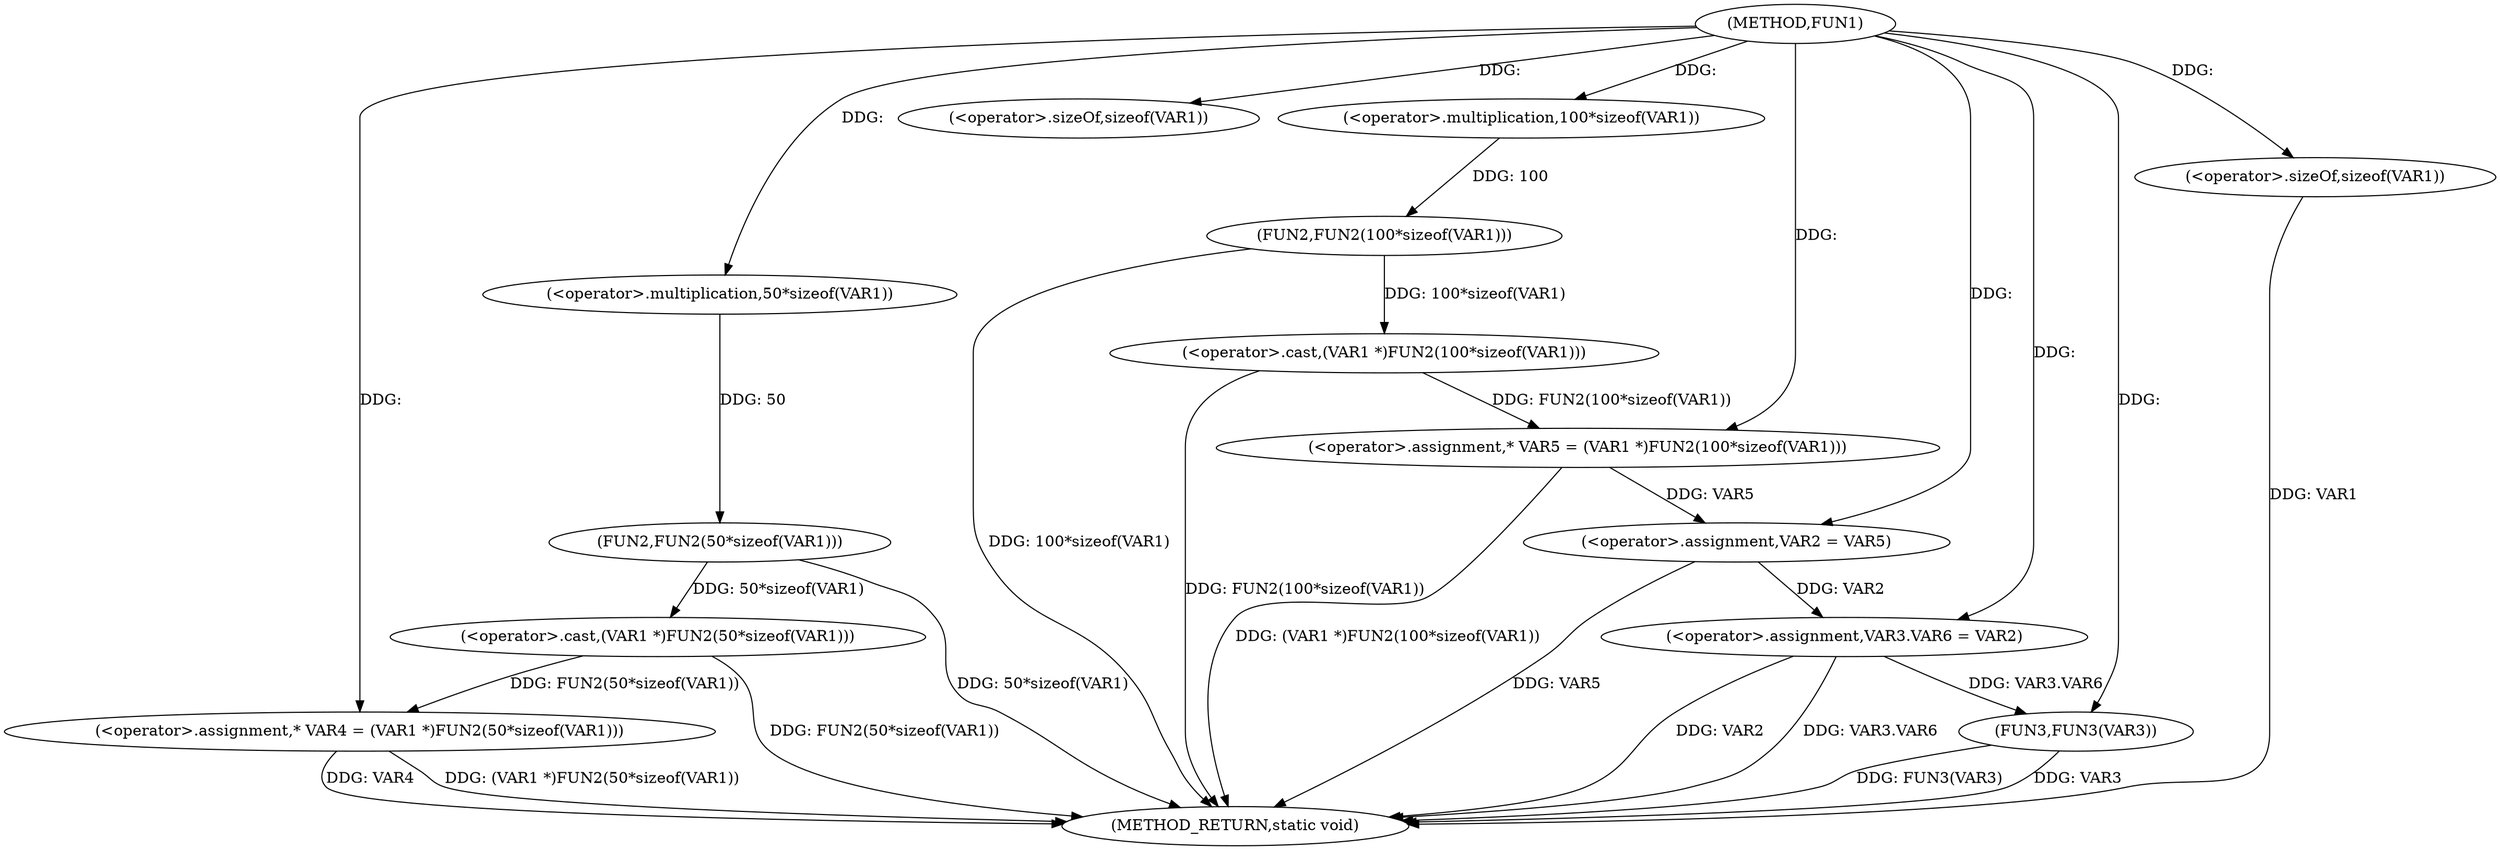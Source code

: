 digraph FUN1 {  
"1000100" [label = "(METHOD,FUN1)" ]
"1000134" [label = "(METHOD_RETURN,static void)" ]
"1000105" [label = "(<operator>.assignment,* VAR4 = (VAR1 *)FUN2(50*sizeof(VAR1)))" ]
"1000107" [label = "(<operator>.cast,(VAR1 *)FUN2(50*sizeof(VAR1)))" ]
"1000109" [label = "(FUN2,FUN2(50*sizeof(VAR1)))" ]
"1000110" [label = "(<operator>.multiplication,50*sizeof(VAR1))" ]
"1000112" [label = "(<operator>.sizeOf,sizeof(VAR1))" ]
"1000115" [label = "(<operator>.assignment,* VAR5 = (VAR1 *)FUN2(100*sizeof(VAR1)))" ]
"1000117" [label = "(<operator>.cast,(VAR1 *)FUN2(100*sizeof(VAR1)))" ]
"1000119" [label = "(FUN2,FUN2(100*sizeof(VAR1)))" ]
"1000120" [label = "(<operator>.multiplication,100*sizeof(VAR1))" ]
"1000122" [label = "(<operator>.sizeOf,sizeof(VAR1))" ]
"1000124" [label = "(<operator>.assignment,VAR2 = VAR5)" ]
"1000127" [label = "(<operator>.assignment,VAR3.VAR6 = VAR2)" ]
"1000132" [label = "(FUN3,FUN3(VAR3))" ]
  "1000115" -> "1000134"  [ label = "DDG: (VAR1 *)FUN2(100*sizeof(VAR1))"] 
  "1000124" -> "1000134"  [ label = "DDG: VAR5"] 
  "1000105" -> "1000134"  [ label = "DDG: (VAR1 *)FUN2(50*sizeof(VAR1))"] 
  "1000132" -> "1000134"  [ label = "DDG: VAR3"] 
  "1000127" -> "1000134"  [ label = "DDG: VAR3.VAR6"] 
  "1000117" -> "1000134"  [ label = "DDG: FUN2(100*sizeof(VAR1))"] 
  "1000122" -> "1000134"  [ label = "DDG: VAR1"] 
  "1000132" -> "1000134"  [ label = "DDG: FUN3(VAR3)"] 
  "1000109" -> "1000134"  [ label = "DDG: 50*sizeof(VAR1)"] 
  "1000119" -> "1000134"  [ label = "DDG: 100*sizeof(VAR1)"] 
  "1000105" -> "1000134"  [ label = "DDG: VAR4"] 
  "1000107" -> "1000134"  [ label = "DDG: FUN2(50*sizeof(VAR1))"] 
  "1000127" -> "1000134"  [ label = "DDG: VAR2"] 
  "1000107" -> "1000105"  [ label = "DDG: FUN2(50*sizeof(VAR1))"] 
  "1000100" -> "1000105"  [ label = "DDG: "] 
  "1000109" -> "1000107"  [ label = "DDG: 50*sizeof(VAR1)"] 
  "1000110" -> "1000109"  [ label = "DDG: 50"] 
  "1000100" -> "1000110"  [ label = "DDG: "] 
  "1000100" -> "1000112"  [ label = "DDG: "] 
  "1000117" -> "1000115"  [ label = "DDG: FUN2(100*sizeof(VAR1))"] 
  "1000100" -> "1000115"  [ label = "DDG: "] 
  "1000119" -> "1000117"  [ label = "DDG: 100*sizeof(VAR1)"] 
  "1000120" -> "1000119"  [ label = "DDG: 100"] 
  "1000100" -> "1000120"  [ label = "DDG: "] 
  "1000100" -> "1000122"  [ label = "DDG: "] 
  "1000115" -> "1000124"  [ label = "DDG: VAR5"] 
  "1000100" -> "1000124"  [ label = "DDG: "] 
  "1000124" -> "1000127"  [ label = "DDG: VAR2"] 
  "1000100" -> "1000127"  [ label = "DDG: "] 
  "1000127" -> "1000132"  [ label = "DDG: VAR3.VAR6"] 
  "1000100" -> "1000132"  [ label = "DDG: "] 
}
